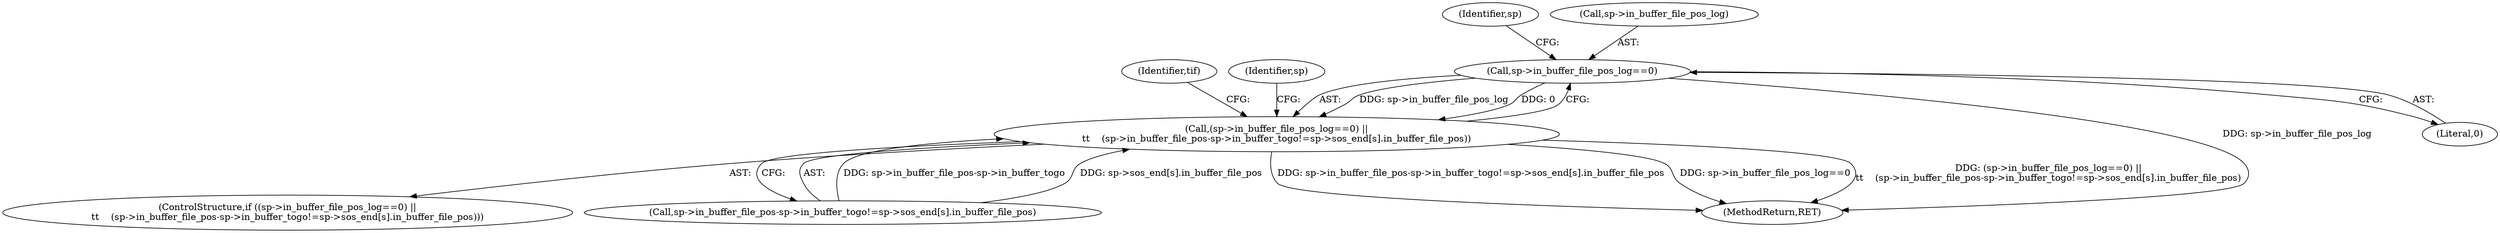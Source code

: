 digraph "0_libtiff_43bc256d8ae44b92d2734a3c5bc73957a4d7c1ec_0@pointer" {
"1000231" [label="(Call,sp->in_buffer_file_pos_log==0)"];
"1000230" [label="(Call,(sp->in_buffer_file_pos_log==0) ||\n\t\t    (sp->in_buffer_file_pos-sp->in_buffer_togo!=sp->sos_end[s].in_buffer_file_pos))"];
"1000230" [label="(Call,(sp->in_buffer_file_pos_log==0) ||\n\t\t    (sp->in_buffer_file_pos-sp->in_buffer_togo!=sp->sos_end[s].in_buffer_file_pos))"];
"1000314" [label="(Identifier,tif)"];
"1000236" [label="(Call,sp->in_buffer_file_pos-sp->in_buffer_togo!=sp->sos_end[s].in_buffer_file_pos)"];
"1000229" [label="(ControlStructure,if ((sp->in_buffer_file_pos_log==0) ||\n\t\t    (sp->in_buffer_file_pos-sp->in_buffer_togo!=sp->sos_end[s].in_buffer_file_pos)))"];
"1000231" [label="(Call,sp->in_buffer_file_pos_log==0)"];
"1000359" [label="(MethodReturn,RET)"];
"1000239" [label="(Identifier,sp)"];
"1000254" [label="(Identifier,sp)"];
"1000232" [label="(Call,sp->in_buffer_file_pos_log)"];
"1000235" [label="(Literal,0)"];
"1000231" -> "1000230"  [label="AST: "];
"1000231" -> "1000235"  [label="CFG: "];
"1000232" -> "1000231"  [label="AST: "];
"1000235" -> "1000231"  [label="AST: "];
"1000239" -> "1000231"  [label="CFG: "];
"1000230" -> "1000231"  [label="CFG: "];
"1000231" -> "1000359"  [label="DDG: sp->in_buffer_file_pos_log"];
"1000231" -> "1000230"  [label="DDG: sp->in_buffer_file_pos_log"];
"1000231" -> "1000230"  [label="DDG: 0"];
"1000230" -> "1000229"  [label="AST: "];
"1000230" -> "1000236"  [label="CFG: "];
"1000236" -> "1000230"  [label="AST: "];
"1000254" -> "1000230"  [label="CFG: "];
"1000314" -> "1000230"  [label="CFG: "];
"1000230" -> "1000359"  [label="DDG: sp->in_buffer_file_pos-sp->in_buffer_togo!=sp->sos_end[s].in_buffer_file_pos"];
"1000230" -> "1000359"  [label="DDG: sp->in_buffer_file_pos_log==0"];
"1000230" -> "1000359"  [label="DDG: (sp->in_buffer_file_pos_log==0) ||\n\t\t    (sp->in_buffer_file_pos-sp->in_buffer_togo!=sp->sos_end[s].in_buffer_file_pos)"];
"1000236" -> "1000230"  [label="DDG: sp->in_buffer_file_pos-sp->in_buffer_togo"];
"1000236" -> "1000230"  [label="DDG: sp->sos_end[s].in_buffer_file_pos"];
}
